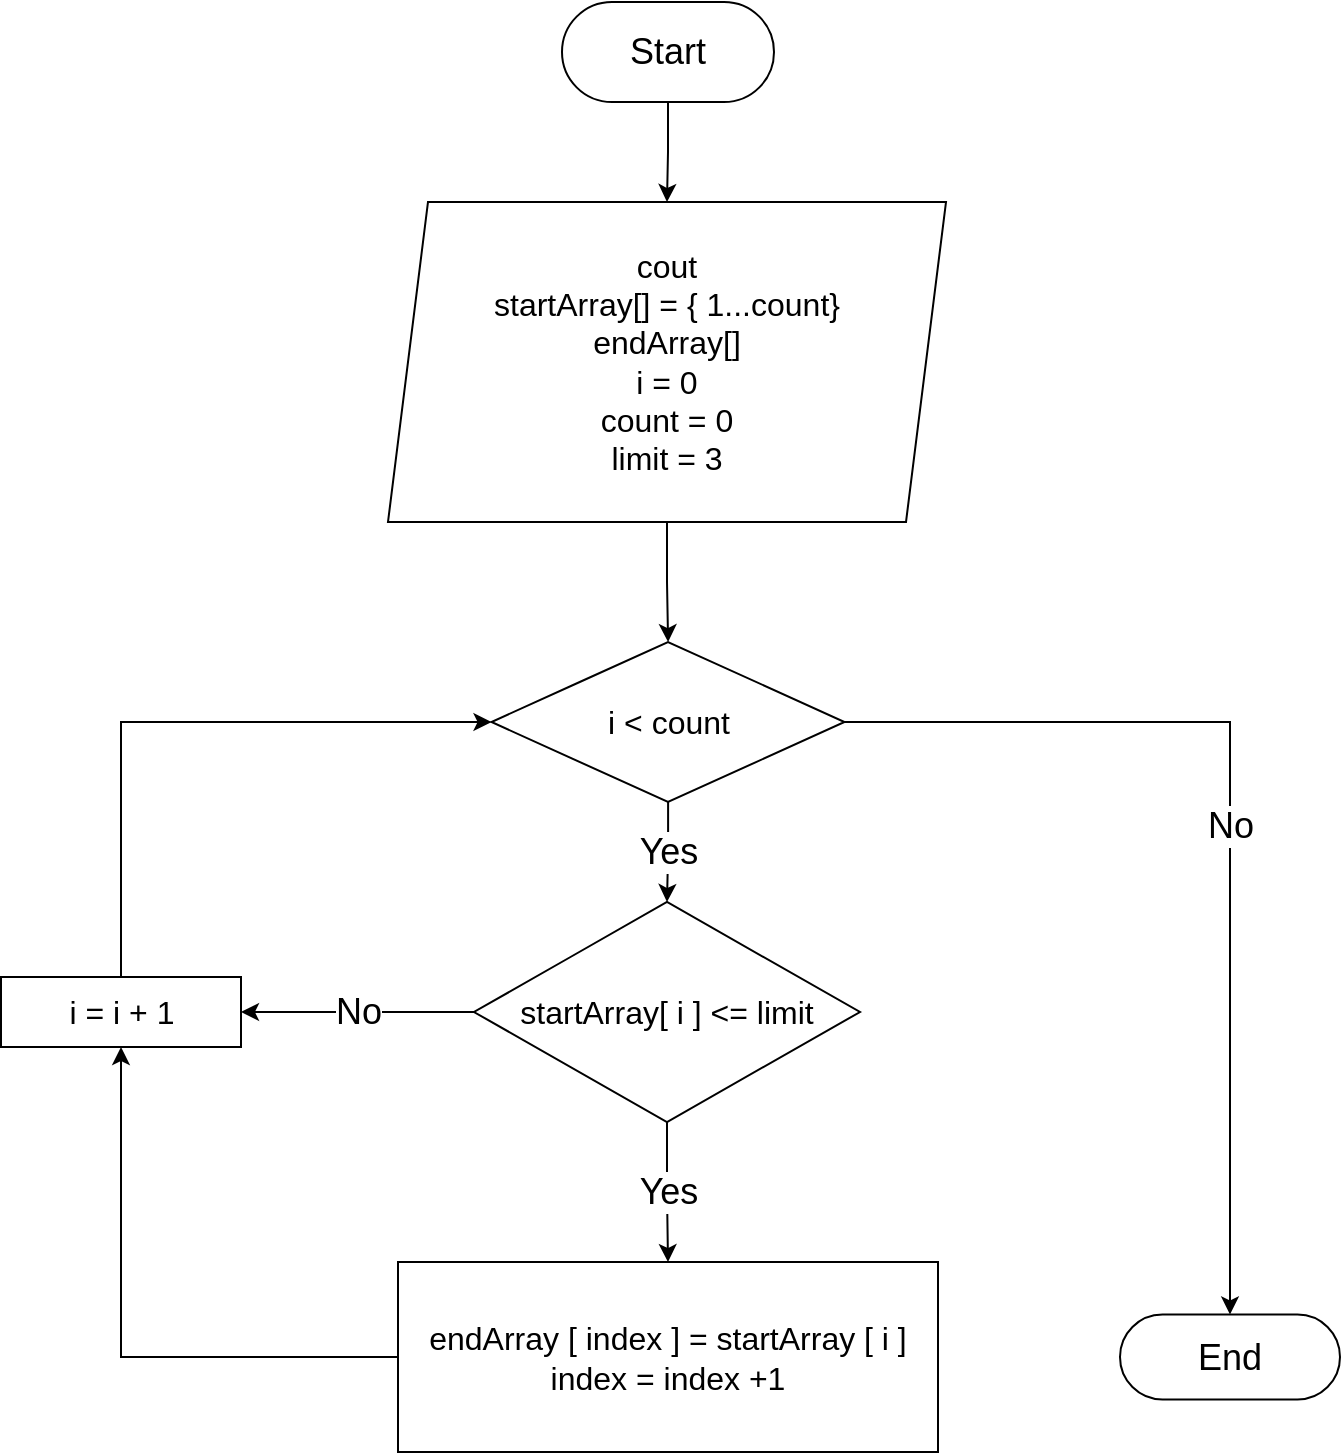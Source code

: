 <mxfile version="20.3.0" type="device"><diagram id="ghnMngxyt3LrM6I6f04l" name="Страница 1"><mxGraphModel dx="1102" dy="865" grid="1" gridSize="10" guides="1" tooltips="1" connect="1" arrows="1" fold="1" page="1" pageScale="1" pageWidth="827" pageHeight="1169" math="0" shadow="0"><root><mxCell id="0"/><mxCell id="1" parent="0"/><mxCell id="AR_LdAzr8b1YcUTT-cIa-10" value="" style="edgeStyle=orthogonalEdgeStyle;rounded=0;orthogonalLoop=1;jettySize=auto;html=1;fontSize=18;" edge="1" parent="1" source="AR_LdAzr8b1YcUTT-cIa-4" target="AR_LdAzr8b1YcUTT-cIa-9"><mxGeometry relative="1" as="geometry"/></mxCell><mxCell id="AR_LdAzr8b1YcUTT-cIa-4" value="&lt;font style=&quot;font-size: 18px;&quot;&gt;Start&lt;/font&gt;" style="rounded=1;whiteSpace=wrap;html=1;arcSize=50;" vertex="1" parent="1"><mxGeometry x="361" y="30" width="106" height="50" as="geometry"/></mxCell><mxCell id="AR_LdAzr8b1YcUTT-cIa-12" value="" style="edgeStyle=orthogonalEdgeStyle;rounded=0;orthogonalLoop=1;jettySize=auto;html=1;fontSize=18;" edge="1" parent="1" source="AR_LdAzr8b1YcUTT-cIa-9" target="AR_LdAzr8b1YcUTT-cIa-11"><mxGeometry relative="1" as="geometry"/></mxCell><mxCell id="AR_LdAzr8b1YcUTT-cIa-9" value="&lt;font size=&quot;3&quot;&gt;cout&lt;br&gt;startArray[] = { 1...count}&lt;br&gt;endArray[]&lt;br&gt;i = 0&lt;br&gt;count = 0&lt;br&gt;limit = 3&lt;br&gt;&lt;/font&gt;" style="shape=parallelogram;perimeter=parallelogramPerimeter;whiteSpace=wrap;html=1;fixedSize=1;rounded=1;arcSize=0;" vertex="1" parent="1"><mxGeometry x="274" y="130" width="279" height="160" as="geometry"/></mxCell><mxCell id="AR_LdAzr8b1YcUTT-cIa-14" value="Yes" style="edgeStyle=orthogonalEdgeStyle;rounded=0;orthogonalLoop=1;jettySize=auto;html=1;fontSize=18;" edge="1" parent="1" source="AR_LdAzr8b1YcUTT-cIa-11" target="AR_LdAzr8b1YcUTT-cIa-13"><mxGeometry relative="1" as="geometry"/></mxCell><mxCell id="AR_LdAzr8b1YcUTT-cIa-22" value="No" style="edgeStyle=orthogonalEdgeStyle;rounded=0;orthogonalLoop=1;jettySize=auto;html=1;exitX=1;exitY=0.5;exitDx=0;exitDy=0;entryX=0.5;entryY=0;entryDx=0;entryDy=0;fontSize=18;" edge="1" parent="1" source="AR_LdAzr8b1YcUTT-cIa-11" target="AR_LdAzr8b1YcUTT-cIa-21"><mxGeometry relative="1" as="geometry"/></mxCell><mxCell id="AR_LdAzr8b1YcUTT-cIa-11" value="&lt;font size=&quot;3&quot;&gt;i &amp;lt; count&lt;/font&gt;" style="rhombus;whiteSpace=wrap;html=1;rounded=1;arcSize=0;" vertex="1" parent="1"><mxGeometry x="325.75" y="350" width="176.5" height="80" as="geometry"/></mxCell><mxCell id="AR_LdAzr8b1YcUTT-cIa-16" value="Yes" style="edgeStyle=orthogonalEdgeStyle;rounded=0;orthogonalLoop=1;jettySize=auto;html=1;fontSize=18;" edge="1" parent="1" source="AR_LdAzr8b1YcUTT-cIa-13" target="AR_LdAzr8b1YcUTT-cIa-15"><mxGeometry relative="1" as="geometry"/></mxCell><mxCell id="AR_LdAzr8b1YcUTT-cIa-18" value="No" style="edgeStyle=orthogonalEdgeStyle;rounded=0;orthogonalLoop=1;jettySize=auto;html=1;fontSize=18;" edge="1" parent="1" source="AR_LdAzr8b1YcUTT-cIa-13" target="AR_LdAzr8b1YcUTT-cIa-17"><mxGeometry relative="1" as="geometry"/></mxCell><mxCell id="AR_LdAzr8b1YcUTT-cIa-13" value="&lt;font size=&quot;3&quot;&gt;startArray[ i ] &amp;lt;= limit&lt;/font&gt;" style="rhombus;whiteSpace=wrap;html=1;rounded=1;arcSize=0;" vertex="1" parent="1"><mxGeometry x="317" y="480" width="193" height="110" as="geometry"/></mxCell><mxCell id="AR_LdAzr8b1YcUTT-cIa-19" style="edgeStyle=orthogonalEdgeStyle;rounded=0;orthogonalLoop=1;jettySize=auto;html=1;exitX=0;exitY=0.5;exitDx=0;exitDy=0;entryX=0.5;entryY=1;entryDx=0;entryDy=0;fontSize=18;" edge="1" parent="1" source="AR_LdAzr8b1YcUTT-cIa-15" target="AR_LdAzr8b1YcUTT-cIa-17"><mxGeometry relative="1" as="geometry"/></mxCell><mxCell id="AR_LdAzr8b1YcUTT-cIa-15" value="&lt;font size=&quot;3&quot;&gt;endArray [ index ] = startArray [ i ]&lt;br&gt;index = index +1&lt;br&gt;&lt;/font&gt;" style="whiteSpace=wrap;html=1;rounded=1;arcSize=0;" vertex="1" parent="1"><mxGeometry x="279" y="660" width="270" height="95" as="geometry"/></mxCell><mxCell id="AR_LdAzr8b1YcUTT-cIa-20" style="edgeStyle=orthogonalEdgeStyle;rounded=0;orthogonalLoop=1;jettySize=auto;html=1;exitX=0.5;exitY=0;exitDx=0;exitDy=0;entryX=0;entryY=0.5;entryDx=0;entryDy=0;fontSize=18;" edge="1" parent="1" source="AR_LdAzr8b1YcUTT-cIa-17" target="AR_LdAzr8b1YcUTT-cIa-11"><mxGeometry relative="1" as="geometry"/></mxCell><mxCell id="AR_LdAzr8b1YcUTT-cIa-17" value="&lt;font size=&quot;3&quot;&gt;i = i + 1&lt;/font&gt;" style="whiteSpace=wrap;html=1;rounded=1;arcSize=0;" vertex="1" parent="1"><mxGeometry x="80.5" y="517.5" width="120" height="35" as="geometry"/></mxCell><mxCell id="AR_LdAzr8b1YcUTT-cIa-21" value="End" style="rounded=1;whiteSpace=wrap;html=1;fontSize=18;arcSize=50;" vertex="1" parent="1"><mxGeometry x="640" y="686.25" width="110" height="42.5" as="geometry"/></mxCell></root></mxGraphModel></diagram></mxfile>